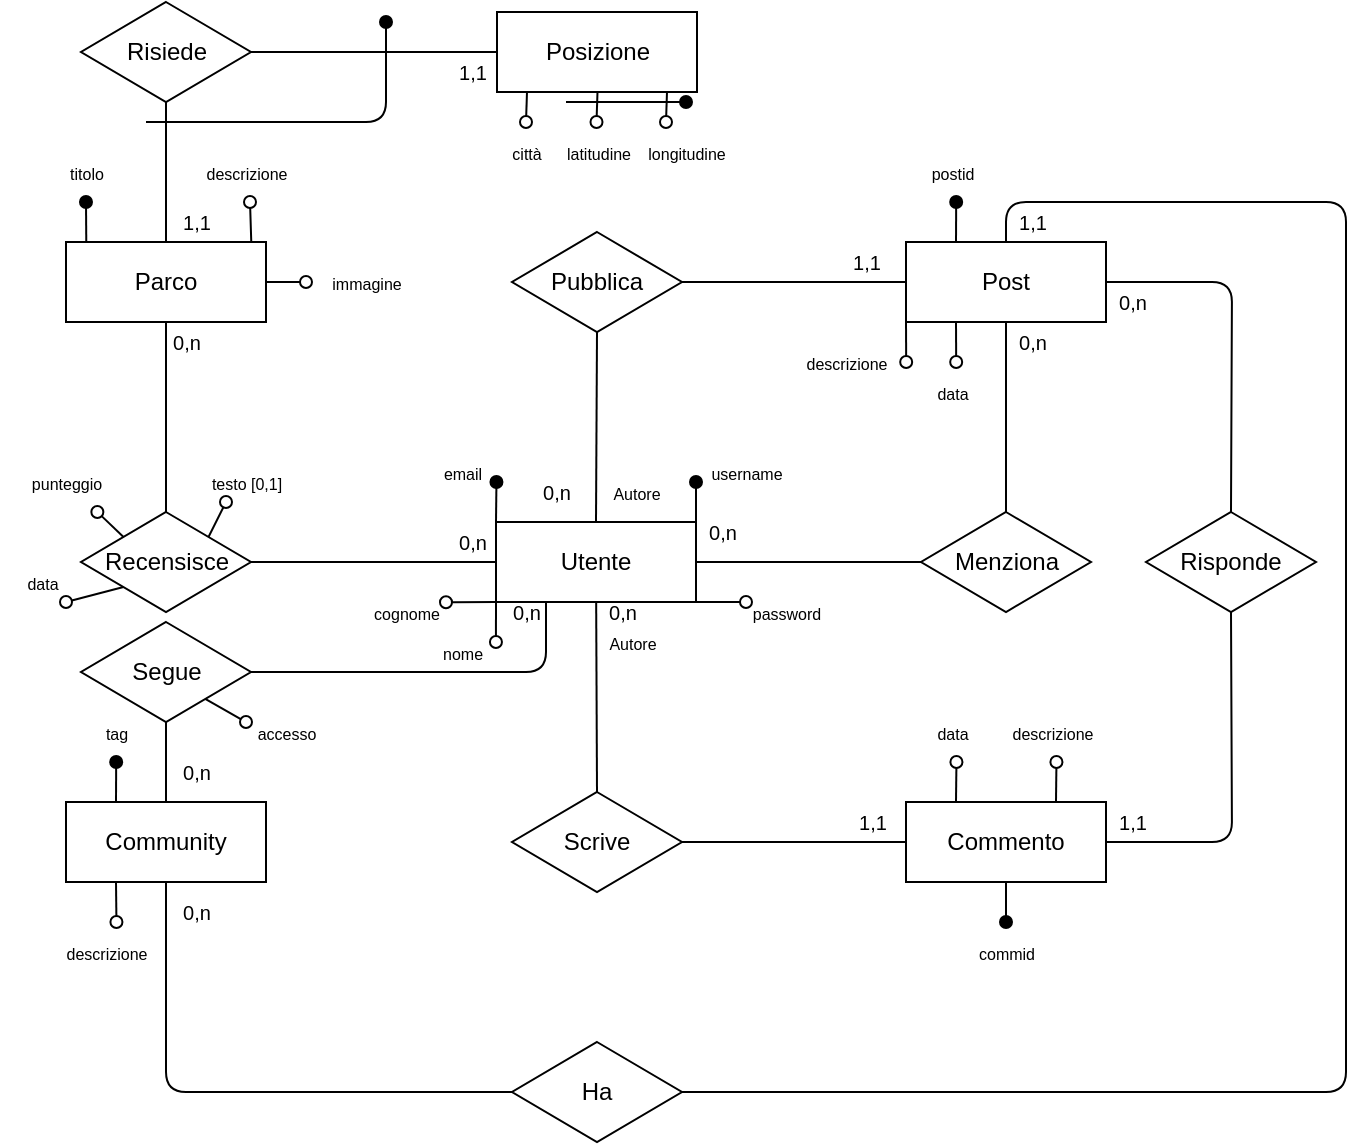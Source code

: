 <mxfile>
    <diagram id="zKmZUeZe92gtSuhLSKFg" name="Page-1">
        <mxGraphModel dx="358" dy="250" grid="1" gridSize="10" guides="1" tooltips="1" connect="1" arrows="1" fold="1" page="1" pageScale="1" pageWidth="850" pageHeight="1100" math="0" shadow="0">
            <root>
                <mxCell id="0"/>
                <mxCell id="1" parent="0"/>
                <mxCell id="24" style="edgeStyle=none;html=1;entryX=1;entryY=0.5;entryDx=0;entryDy=0;endArrow=none;endFill=0;exitX=0.25;exitY=1;exitDx=0;exitDy=0;" parent="1" source="2" target="23" edge="1">
                    <mxGeometry relative="1" as="geometry">
                        <Array as="points">
                            <mxPoint x="400" y="335"/>
                        </Array>
                    </mxGeometry>
                </mxCell>
                <mxCell id="27" style="edgeStyle=none;html=1;entryX=0.5;entryY=0;entryDx=0;entryDy=0;endArrow=none;endFill=0;" parent="1" source="2" target="26" edge="1">
                    <mxGeometry relative="1" as="geometry"/>
                </mxCell>
                <mxCell id="32" style="edgeStyle=none;html=1;entryX=0;entryY=0.5;entryDx=0;entryDy=0;endArrow=none;endFill=0;" parent="1" source="2" target="20" edge="1">
                    <mxGeometry relative="1" as="geometry"/>
                </mxCell>
                <mxCell id="95" style="edgeStyle=none;html=1;exitX=0;exitY=0;exitDx=0;exitDy=0;endArrow=oval;endFill=1;" parent="1" source="2" edge="1">
                    <mxGeometry relative="1" as="geometry">
                        <mxPoint x="375.222" y="240" as="targetPoint"/>
                    </mxGeometry>
                </mxCell>
                <mxCell id="96" style="edgeStyle=none;html=1;exitX=1;exitY=1;exitDx=0;exitDy=0;endArrow=oval;endFill=0;" parent="1" source="2" edge="1">
                    <mxGeometry relative="1" as="geometry">
                        <mxPoint x="500" y="300" as="targetPoint"/>
                    </mxGeometry>
                </mxCell>
                <mxCell id="97" style="edgeStyle=none;html=1;exitX=0;exitY=1;exitDx=0;exitDy=0;endArrow=oval;endFill=0;" parent="1" source="2" edge="1">
                    <mxGeometry relative="1" as="geometry">
                        <mxPoint x="350" y="300.138" as="targetPoint"/>
                    </mxGeometry>
                </mxCell>
                <mxCell id="99" style="edgeStyle=none;html=1;exitX=0;exitY=1;exitDx=0;exitDy=0;endArrow=oval;endFill=0;" parent="1" source="2" edge="1">
                    <mxGeometry relative="1" as="geometry">
                        <mxPoint x="374.973" y="320" as="targetPoint"/>
                    </mxGeometry>
                </mxCell>
                <mxCell id="113" style="edgeStyle=none;html=1;exitX=0;exitY=0.5;exitDx=0;exitDy=0;entryX=1;entryY=0.5;entryDx=0;entryDy=0;endArrow=none;endFill=0;" parent="1" source="2" target="112" edge="1">
                    <mxGeometry relative="1" as="geometry"/>
                </mxCell>
                <mxCell id="2" value="Utente" style="whiteSpace=wrap;html=1;align=center;" parent="1" vertex="1">
                    <mxGeometry x="375" y="260" width="100" height="40" as="geometry"/>
                </mxCell>
                <mxCell id="43" style="edgeStyle=none;html=1;entryX=0.5;entryY=1;entryDx=0;entryDy=0;endArrow=none;endFill=0;" parent="1" source="7" target="41" edge="1">
                    <mxGeometry relative="1" as="geometry"/>
                </mxCell>
                <mxCell id="108" style="edgeStyle=none;html=1;endArrow=oval;endFill=1;" parent="1" edge="1">
                    <mxGeometry relative="1" as="geometry">
                        <mxPoint x="320" y="10" as="targetPoint"/>
                        <mxPoint x="200" y="60" as="sourcePoint"/>
                        <Array as="points">
                            <mxPoint x="320" y="60"/>
                        </Array>
                    </mxGeometry>
                </mxCell>
                <mxCell id="114" style="edgeStyle=none;html=1;exitX=0.5;exitY=1;exitDx=0;exitDy=0;entryX=0.5;entryY=0;entryDx=0;entryDy=0;endArrow=none;endFill=0;" parent="1" source="7" target="112" edge="1">
                    <mxGeometry relative="1" as="geometry"/>
                </mxCell>
                <mxCell id="7" value="Parco" style="whiteSpace=wrap;html=1;align=center;" parent="1" vertex="1">
                    <mxGeometry x="160" y="120" width="100" height="40" as="geometry"/>
                </mxCell>
                <mxCell id="25" style="edgeStyle=none;html=1;entryX=0.5;entryY=1;entryDx=0;entryDy=0;endArrow=none;endFill=0;" parent="1" source="8" target="23" edge="1">
                    <mxGeometry relative="1" as="geometry"/>
                </mxCell>
                <mxCell id="30" style="edgeStyle=none;html=1;entryX=0;entryY=0.5;entryDx=0;entryDy=0;endArrow=none;endFill=0;" parent="1" source="8" target="29" edge="1">
                    <mxGeometry relative="1" as="geometry">
                        <Array as="points">
                            <mxPoint x="210" y="545"/>
                        </Array>
                    </mxGeometry>
                </mxCell>
                <mxCell id="61" style="edgeStyle=none;html=1;exitX=0.25;exitY=0;exitDx=0;exitDy=0;endArrow=oval;endFill=1;" parent="1" source="8" edge="1">
                    <mxGeometry relative="1" as="geometry">
                        <mxPoint x="185.095" y="380" as="targetPoint"/>
                    </mxGeometry>
                </mxCell>
                <mxCell id="92" style="edgeStyle=none;html=1;exitX=0.25;exitY=1;exitDx=0;exitDy=0;endArrow=oval;endFill=0;" parent="1" source="8" edge="1">
                    <mxGeometry relative="1" as="geometry">
                        <mxPoint x="185.222" y="460" as="targetPoint"/>
                    </mxGeometry>
                </mxCell>
                <mxCell id="8" value="Community" style="whiteSpace=wrap;html=1;align=center;" parent="1" vertex="1">
                    <mxGeometry x="160" y="400" width="100" height="40" as="geometry"/>
                </mxCell>
                <mxCell id="34" style="edgeStyle=none;html=1;entryX=0.5;entryY=1;entryDx=0;entryDy=0;endArrow=none;endFill=0;" parent="1" source="9" target="33" edge="1">
                    <mxGeometry relative="1" as="geometry">
                        <Array as="points">
                            <mxPoint x="743" y="420"/>
                        </Array>
                    </mxGeometry>
                </mxCell>
                <mxCell id="82" style="edgeStyle=none;html=1;exitX=0.25;exitY=0;exitDx=0;exitDy=0;endArrow=oval;endFill=0;" parent="1" source="9" edge="1">
                    <mxGeometry relative="1" as="geometry">
                        <mxPoint x="605.222" y="380" as="targetPoint"/>
                    </mxGeometry>
                </mxCell>
                <mxCell id="84" style="edgeStyle=none;html=1;endArrow=oval;endFill=1;" parent="1" source="9" edge="1">
                    <mxGeometry relative="1" as="geometry">
                        <mxPoint x="630" y="460" as="targetPoint"/>
                    </mxGeometry>
                </mxCell>
                <mxCell id="85" style="edgeStyle=none;html=1;exitX=0.75;exitY=0;exitDx=0;exitDy=0;endArrow=oval;endFill=0;" parent="1" source="9" edge="1">
                    <mxGeometry relative="1" as="geometry">
                        <mxPoint x="655.222" y="380" as="targetPoint"/>
                    </mxGeometry>
                </mxCell>
                <mxCell id="9" value="Commento" style="whiteSpace=wrap;html=1;align=center;" parent="1" vertex="1">
                    <mxGeometry x="580" y="400" width="100" height="40" as="geometry"/>
                </mxCell>
                <mxCell id="21" style="edgeStyle=none;html=1;entryX=0.5;entryY=0;entryDx=0;entryDy=0;endArrow=none;endFill=0;" parent="1" source="10" target="20" edge="1">
                    <mxGeometry relative="1" as="geometry"/>
                </mxCell>
                <mxCell id="35" style="edgeStyle=none;html=1;entryX=0.5;entryY=0;entryDx=0;entryDy=0;endArrow=none;endFill=0;" parent="1" source="10" target="33" edge="1">
                    <mxGeometry relative="1" as="geometry">
                        <Array as="points">
                            <mxPoint x="743" y="140"/>
                        </Array>
                    </mxGeometry>
                </mxCell>
                <mxCell id="65" style="edgeStyle=none;html=1;exitX=0.25;exitY=0;exitDx=0;exitDy=0;endArrow=oval;endFill=1;" parent="1" source="10" edge="1">
                    <mxGeometry relative="1" as="geometry">
                        <mxPoint x="605.095" y="100" as="targetPoint"/>
                    </mxGeometry>
                </mxCell>
                <mxCell id="66" style="edgeStyle=none;html=1;exitX=0.25;exitY=1;exitDx=0;exitDy=0;endArrow=oval;endFill=0;" parent="1" source="10" edge="1">
                    <mxGeometry relative="1" as="geometry">
                        <mxPoint x="605.095" y="180" as="targetPoint"/>
                    </mxGeometry>
                </mxCell>
                <mxCell id="67" style="edgeStyle=none;html=1;exitX=0.75;exitY=1;exitDx=0;exitDy=0;endArrow=oval;endFill=0;" parent="1" edge="1">
                    <mxGeometry relative="1" as="geometry">
                        <mxPoint x="580.095" y="180" as="targetPoint"/>
                        <mxPoint x="580.0" y="160.0" as="sourcePoint"/>
                    </mxGeometry>
                </mxCell>
                <mxCell id="10" value="Post" style="whiteSpace=wrap;html=1;align=center;" parent="1" vertex="1">
                    <mxGeometry x="580" y="120" width="100" height="40" as="geometry"/>
                </mxCell>
                <mxCell id="18" style="edgeStyle=none;html=1;exitX=0.5;exitY=1;exitDx=0;exitDy=0;entryX=0.5;entryY=0;entryDx=0;entryDy=0;endArrow=none;endFill=0;" parent="1" source="12" target="2" edge="1">
                    <mxGeometry relative="1" as="geometry"/>
                </mxCell>
                <mxCell id="19" style="edgeStyle=none;html=1;entryX=0;entryY=0.5;entryDx=0;entryDy=0;endArrow=none;endFill=0;" parent="1" source="12" target="10" edge="1">
                    <mxGeometry relative="1" as="geometry"/>
                </mxCell>
                <mxCell id="12" value="Pubblica" style="shape=rhombus;perimeter=rhombusPerimeter;whiteSpace=wrap;html=1;align=center;" parent="1" vertex="1">
                    <mxGeometry x="383" y="115" width="85" height="50" as="geometry"/>
                </mxCell>
                <mxCell id="20" value="Menziona" style="shape=rhombus;perimeter=rhombusPerimeter;whiteSpace=wrap;html=1;align=center;" parent="1" vertex="1">
                    <mxGeometry x="587.5" y="255" width="85" height="50" as="geometry"/>
                </mxCell>
                <mxCell id="59" style="edgeStyle=none;html=1;exitX=0.718;exitY=0.757;exitDx=0;exitDy=0;endArrow=oval;endFill=0;exitPerimeter=0;" parent="1" source="23" edge="1">
                    <mxGeometry relative="1" as="geometry">
                        <mxPoint x="250" y="360" as="targetPoint"/>
                    </mxGeometry>
                </mxCell>
                <mxCell id="23" value="Segue" style="shape=rhombus;perimeter=rhombusPerimeter;whiteSpace=wrap;html=1;align=center;" parent="1" vertex="1">
                    <mxGeometry x="167.5" y="310" width="85" height="50" as="geometry"/>
                </mxCell>
                <mxCell id="28" style="edgeStyle=none;html=1;entryX=0;entryY=0.5;entryDx=0;entryDy=0;endArrow=none;endFill=0;" parent="1" source="26" target="9" edge="1">
                    <mxGeometry relative="1" as="geometry"/>
                </mxCell>
                <mxCell id="26" value="Scrive" style="shape=rhombus;perimeter=rhombusPerimeter;whiteSpace=wrap;html=1;align=center;" parent="1" vertex="1">
                    <mxGeometry x="383" y="395" width="85" height="50" as="geometry"/>
                </mxCell>
                <mxCell id="31" style="edgeStyle=none;html=1;entryX=0.5;entryY=0;entryDx=0;entryDy=0;endArrow=none;endFill=0;" parent="1" source="29" target="10" edge="1">
                    <mxGeometry relative="1" as="geometry">
                        <Array as="points">
                            <mxPoint x="800" y="545"/>
                            <mxPoint x="800" y="140"/>
                            <mxPoint x="800" y="100"/>
                            <mxPoint x="630" y="100"/>
                        </Array>
                    </mxGeometry>
                </mxCell>
                <mxCell id="29" value="Ha" style="shape=rhombus;perimeter=rhombusPerimeter;whiteSpace=wrap;html=1;align=center;" parent="1" vertex="1">
                    <mxGeometry x="383" y="520" width="85" height="50" as="geometry"/>
                </mxCell>
                <mxCell id="33" value="Risponde" style="shape=rhombus;perimeter=rhombusPerimeter;whiteSpace=wrap;html=1;align=center;" parent="1" vertex="1">
                    <mxGeometry x="700" y="255" width="85" height="50" as="geometry"/>
                </mxCell>
                <mxCell id="37" style="edgeStyle=none;html=1;exitX=0.5;exitY=0;exitDx=0;exitDy=0;endArrow=oval;endFill=0;" parent="1" edge="1">
                    <mxGeometry relative="1" as="geometry">
                        <mxPoint x="252" y="100" as="targetPoint"/>
                        <mxPoint x="252.64" y="120" as="sourcePoint"/>
                    </mxGeometry>
                </mxCell>
                <mxCell id="38" style="edgeStyle=none;html=1;exitX=0.5;exitY=0;exitDx=0;exitDy=0;endArrow=oval;endFill=1;" parent="1" edge="1">
                    <mxGeometry relative="1" as="geometry">
                        <mxPoint x="169.997" y="100" as="targetPoint"/>
                        <mxPoint x="170.14" y="120" as="sourcePoint"/>
                    </mxGeometry>
                </mxCell>
                <mxCell id="39" style="edgeStyle=none;html=1;exitX=1;exitY=0.5;exitDx=0;exitDy=0;endArrow=oval;endFill=0;" parent="1" source="7" edge="1">
                    <mxGeometry relative="1" as="geometry">
                        <mxPoint x="280" y="140" as="targetPoint"/>
                        <mxPoint x="270.14" y="150" as="sourcePoint"/>
                    </mxGeometry>
                </mxCell>
                <mxCell id="40" value="&lt;font style=&quot;font-size: 8px;&quot;&gt;titolo&lt;/font&gt;" style="text;html=1;align=center;verticalAlign=middle;resizable=0;points=[];autosize=1;strokeColor=none;fillColor=none;" parent="1" vertex="1">
                    <mxGeometry x="150" y="70" width="40" height="30" as="geometry"/>
                </mxCell>
                <mxCell id="45" style="edgeStyle=none;html=1;entryX=0;entryY=0.5;entryDx=0;entryDy=0;endArrow=none;endFill=0;" parent="1" source="41" target="42" edge="1">
                    <mxGeometry relative="1" as="geometry"/>
                </mxCell>
                <mxCell id="41" value="Risiede" style="shape=rhombus;perimeter=rhombusPerimeter;whiteSpace=wrap;html=1;align=center;" parent="1" vertex="1">
                    <mxGeometry x="167.5" width="85" height="50" as="geometry"/>
                </mxCell>
                <mxCell id="42" value="Posizione" style="whiteSpace=wrap;html=1;align=center;" parent="1" vertex="1">
                    <mxGeometry x="375.5" y="5" width="100" height="40" as="geometry"/>
                </mxCell>
                <mxCell id="46" style="edgeStyle=none;html=1;exitX=0.25;exitY=1;exitDx=0;exitDy=0;endArrow=oval;endFill=0;" parent="1" edge="1">
                    <mxGeometry relative="1" as="geometry">
                        <mxPoint x="390" y="60" as="targetPoint"/>
                        <mxPoint x="390.5" y="45" as="sourcePoint"/>
                    </mxGeometry>
                </mxCell>
                <mxCell id="47" style="edgeStyle=none;html=1;exitX=0.25;exitY=1;exitDx=0;exitDy=0;endArrow=oval;endFill=0;" parent="1" edge="1">
                    <mxGeometry relative="1" as="geometry">
                        <mxPoint x="460" y="60" as="targetPoint"/>
                        <mxPoint x="460.5" y="45" as="sourcePoint"/>
                    </mxGeometry>
                </mxCell>
                <mxCell id="49" value="&lt;span style=&quot;font-size: 8px;&quot;&gt;città&lt;/span&gt;" style="text;html=1;align=center;verticalAlign=middle;resizable=0;points=[];autosize=1;strokeColor=none;fillColor=none;" parent="1" vertex="1">
                    <mxGeometry x="370" y="60" width="40" height="30" as="geometry"/>
                </mxCell>
                <mxCell id="50" value="&lt;span style=&quot;font-size: 8px;&quot;&gt;longitudine&lt;/span&gt;" style="text;html=1;align=center;verticalAlign=middle;resizable=0;points=[];autosize=1;strokeColor=none;fillColor=none;" parent="1" vertex="1">
                    <mxGeometry x="440" y="60" width="60" height="30" as="geometry"/>
                </mxCell>
                <mxCell id="51" value="&lt;span style=&quot;font-size: 8px;&quot;&gt;latitudine&lt;/span&gt;" style="text;html=1;align=center;verticalAlign=middle;resizable=0;points=[];autosize=1;strokeColor=none;fillColor=none;" parent="1" vertex="1">
                    <mxGeometry x="395.5" y="60" width="60" height="30" as="geometry"/>
                </mxCell>
                <mxCell id="54" style="edgeStyle=none;html=1;exitX=0.25;exitY=1;exitDx=0;exitDy=0;endArrow=oval;endFill=0;" parent="1" edge="1">
                    <mxGeometry relative="1" as="geometry">
                        <mxPoint x="425.25" y="60" as="targetPoint"/>
                        <mxPoint x="425.75" y="45" as="sourcePoint"/>
                    </mxGeometry>
                </mxCell>
                <mxCell id="57" value="&lt;font style=&quot;font-size: 8px;&quot;&gt;descrizione&lt;/font&gt;" style="text;html=1;align=center;verticalAlign=middle;resizable=0;points=[];autosize=1;strokeColor=none;fillColor=none;" parent="1" vertex="1">
                    <mxGeometry x="220" y="70" width="60" height="30" as="geometry"/>
                </mxCell>
                <mxCell id="58" value="&lt;font style=&quot;font-size: 8px;&quot;&gt;immagine&lt;/font&gt;" style="text;html=1;align=center;verticalAlign=middle;resizable=0;points=[];autosize=1;strokeColor=none;fillColor=none;" parent="1" vertex="1">
                    <mxGeometry x="280" y="125" width="60" height="30" as="geometry"/>
                </mxCell>
                <mxCell id="60" value="&lt;font style=&quot;font-size: 8px;&quot;&gt;accesso&lt;/font&gt;" style="text;html=1;align=center;verticalAlign=middle;resizable=0;points=[];autosize=1;strokeColor=none;fillColor=none;" parent="1" vertex="1">
                    <mxGeometry x="245" y="350" width="50" height="30" as="geometry"/>
                </mxCell>
                <mxCell id="63" value="&lt;font style=&quot;font-size: 8px;&quot;&gt;tag&lt;/font&gt;" style="text;html=1;align=center;verticalAlign=middle;resizable=0;points=[];autosize=1;strokeColor=none;fillColor=none;" parent="1" vertex="1">
                    <mxGeometry x="170" y="350" width="30" height="30" as="geometry"/>
                </mxCell>
                <mxCell id="64" value="&lt;font style=&quot;font-size: 8px;&quot;&gt;descrizione&lt;/font&gt;" style="text;html=1;align=center;verticalAlign=middle;resizable=0;points=[];autosize=1;strokeColor=none;fillColor=none;" parent="1" vertex="1">
                    <mxGeometry x="150" y="460" width="60" height="30" as="geometry"/>
                </mxCell>
                <mxCell id="68" value="&lt;span style=&quot;font-size: 8px;&quot;&gt;postid&lt;/span&gt;" style="text;html=1;align=center;verticalAlign=middle;resizable=0;points=[];autosize=1;strokeColor=none;fillColor=none;" parent="1" vertex="1">
                    <mxGeometry x="582.5" y="70" width="40" height="30" as="geometry"/>
                </mxCell>
                <mxCell id="69" value="&lt;span style=&quot;font-size: 8px;&quot;&gt;data&lt;/span&gt;" style="text;html=1;align=center;verticalAlign=middle;resizable=0;points=[];autosize=1;strokeColor=none;fillColor=none;" parent="1" vertex="1">
                    <mxGeometry x="582.5" y="180" width="40" height="30" as="geometry"/>
                </mxCell>
                <mxCell id="70" value="&lt;span style=&quot;font-size: 8px;&quot;&gt;descrizione&lt;/span&gt;" style="text;html=1;align=center;verticalAlign=middle;resizable=0;points=[];autosize=1;strokeColor=none;fillColor=none;" parent="1" vertex="1">
                    <mxGeometry x="520" y="165" width="60" height="30" as="geometry"/>
                </mxCell>
                <mxCell id="71" value="&lt;span style=&quot;font-size: 8px;&quot;&gt;Autore&lt;/span&gt;" style="text;html=1;align=center;verticalAlign=middle;resizable=0;points=[];autosize=1;strokeColor=none;fillColor=none;" parent="1" vertex="1">
                    <mxGeometry x="420" y="230" width="50" height="30" as="geometry"/>
                </mxCell>
                <mxCell id="72" value="&lt;span style=&quot;font-size: 8px;&quot;&gt;Autore&lt;/span&gt;" style="text;html=1;align=center;verticalAlign=middle;resizable=0;points=[];autosize=1;strokeColor=none;fillColor=none;" parent="1" vertex="1">
                    <mxGeometry x="418" y="305" width="50" height="30" as="geometry"/>
                </mxCell>
                <mxCell id="73" value="&lt;font style=&quot;font-size: 10px;&quot;&gt;0,n&lt;/font&gt;" style="text;html=1;align=center;verticalAlign=middle;resizable=0;points=[];autosize=1;strokeColor=none;fillColor=none;" parent="1" vertex="1">
                    <mxGeometry x="622.5" y="155" width="40" height="30" as="geometry"/>
                </mxCell>
                <mxCell id="74" value="&lt;font style=&quot;font-size: 10px;&quot;&gt;0,n&lt;/font&gt;" style="text;html=1;align=center;verticalAlign=middle;resizable=0;points=[];autosize=1;strokeColor=none;fillColor=none;" parent="1" vertex="1">
                    <mxGeometry x="468" y="250" width="40" height="30" as="geometry"/>
                </mxCell>
                <mxCell id="75" value="&lt;font style=&quot;font-size: 10px;&quot;&gt;0,n&lt;/font&gt;" style="text;html=1;align=center;verticalAlign=middle;resizable=0;points=[];autosize=1;strokeColor=none;fillColor=none;" parent="1" vertex="1">
                    <mxGeometry x="385" y="230" width="40" height="30" as="geometry"/>
                </mxCell>
                <mxCell id="76" value="&lt;font style=&quot;font-size: 10px;&quot;&gt;1,1&lt;/font&gt;" style="text;html=1;align=center;verticalAlign=middle;resizable=0;points=[];autosize=1;strokeColor=none;fillColor=none;" parent="1" vertex="1">
                    <mxGeometry x="540" y="115" width="40" height="30" as="geometry"/>
                </mxCell>
                <mxCell id="77" value="&lt;font style=&quot;font-size: 10px;&quot;&gt;0,n&lt;/font&gt;" style="text;html=1;align=center;verticalAlign=middle;resizable=0;points=[];autosize=1;strokeColor=none;fillColor=none;" parent="1" vertex="1">
                    <mxGeometry x="418" y="290" width="40" height="30" as="geometry"/>
                </mxCell>
                <mxCell id="78" value="&lt;font style=&quot;font-size: 10px;&quot;&gt;0,n&lt;/font&gt;" style="text;html=1;align=center;verticalAlign=middle;resizable=0;points=[];autosize=1;strokeColor=none;fillColor=none;" parent="1" vertex="1">
                    <mxGeometry x="672.5" y="135" width="40" height="30" as="geometry"/>
                </mxCell>
                <mxCell id="79" value="&lt;font style=&quot;font-size: 10px;&quot;&gt;1,1&lt;/font&gt;" style="text;html=1;align=center;verticalAlign=middle;resizable=0;points=[];autosize=1;strokeColor=none;fillColor=none;" parent="1" vertex="1">
                    <mxGeometry x="622.5" y="95" width="40" height="30" as="geometry"/>
                </mxCell>
                <mxCell id="80" value="&lt;font style=&quot;font-size: 10px;&quot;&gt;1,1&lt;/font&gt;" style="text;html=1;align=center;verticalAlign=middle;resizable=0;points=[];autosize=1;strokeColor=none;fillColor=none;" parent="1" vertex="1">
                    <mxGeometry x="672.5" y="395" width="40" height="30" as="geometry"/>
                </mxCell>
                <mxCell id="81" value="&lt;font style=&quot;font-size: 10px;&quot;&gt;1,1&lt;/font&gt;" style="text;html=1;align=center;verticalAlign=middle;resizable=0;points=[];autosize=1;strokeColor=none;fillColor=none;" parent="1" vertex="1">
                    <mxGeometry x="542.5" y="395" width="40" height="30" as="geometry"/>
                </mxCell>
                <mxCell id="88" value="&lt;span style=&quot;font-size: 8px;&quot;&gt;commid&lt;/span&gt;" style="text;html=1;align=center;verticalAlign=middle;resizable=0;points=[];autosize=1;strokeColor=none;fillColor=none;" parent="1" vertex="1">
                    <mxGeometry x="605" y="460" width="50" height="30" as="geometry"/>
                </mxCell>
                <mxCell id="89" value="&lt;span style=&quot;font-size: 8px;&quot;&gt;descrizione&lt;/span&gt;" style="text;html=1;align=center;verticalAlign=middle;resizable=0;points=[];autosize=1;strokeColor=none;fillColor=none;" parent="1" vertex="1">
                    <mxGeometry x="622.5" y="350" width="60" height="30" as="geometry"/>
                </mxCell>
                <mxCell id="90" value="&lt;span style=&quot;font-size: 8px;&quot;&gt;data&lt;/span&gt;" style="text;html=1;align=center;verticalAlign=middle;resizable=0;points=[];autosize=1;strokeColor=none;fillColor=none;" parent="1" vertex="1">
                    <mxGeometry x="582.5" y="350" width="40" height="30" as="geometry"/>
                </mxCell>
                <mxCell id="91" value="&lt;font style=&quot;font-size: 10px;&quot;&gt;0,n&lt;/font&gt;" style="text;html=1;align=center;verticalAlign=middle;resizable=0;points=[];autosize=1;strokeColor=none;fillColor=none;" parent="1" vertex="1">
                    <mxGeometry x="370" y="290" width="40" height="30" as="geometry"/>
                </mxCell>
                <mxCell id="93" value="&lt;font style=&quot;font-size: 10px;&quot;&gt;0,n&lt;/font&gt;" style="text;html=1;align=center;verticalAlign=middle;resizable=0;points=[];autosize=1;strokeColor=none;fillColor=none;" parent="1" vertex="1">
                    <mxGeometry x="205" y="370" width="40" height="30" as="geometry"/>
                </mxCell>
                <mxCell id="94" value="&lt;font style=&quot;font-size: 10px;&quot;&gt;0,n&lt;/font&gt;" style="text;html=1;align=center;verticalAlign=middle;resizable=0;points=[];autosize=1;strokeColor=none;fillColor=none;" parent="1" vertex="1">
                    <mxGeometry x="205" y="440" width="40" height="30" as="geometry"/>
                </mxCell>
                <mxCell id="100" style="edgeStyle=none;html=1;exitX=1;exitY=1;exitDx=0;exitDy=0;endArrow=oval;endFill=1;" parent="1" edge="1">
                    <mxGeometry relative="1" as="geometry">
                        <mxPoint x="475" y="240" as="targetPoint"/>
                        <mxPoint x="475" y="259.73" as="sourcePoint"/>
                    </mxGeometry>
                </mxCell>
                <mxCell id="101" value="&lt;span style=&quot;font-size: 8px;&quot;&gt;username&lt;/span&gt;" style="text;html=1;align=center;verticalAlign=middle;resizable=0;points=[];autosize=1;strokeColor=none;fillColor=none;" parent="1" vertex="1">
                    <mxGeometry x="470" y="220" width="60" height="30" as="geometry"/>
                </mxCell>
                <mxCell id="102" value="&lt;span style=&quot;font-size: 8px;&quot;&gt;email&lt;/span&gt;" style="text;html=1;align=center;verticalAlign=middle;resizable=0;points=[];autosize=1;strokeColor=none;fillColor=none;" parent="1" vertex="1">
                    <mxGeometry x="338" y="220" width="40" height="30" as="geometry"/>
                </mxCell>
                <mxCell id="103" value="&lt;span style=&quot;font-size: 8px;&quot;&gt;password&lt;/span&gt;" style="text;html=1;align=center;verticalAlign=middle;resizable=0;points=[];autosize=1;strokeColor=none;fillColor=none;" parent="1" vertex="1">
                    <mxGeometry x="490" y="290" width="60" height="30" as="geometry"/>
                </mxCell>
                <mxCell id="104" value="&lt;span style=&quot;font-size: 8px;&quot;&gt;nome&lt;/span&gt;" style="text;html=1;align=center;verticalAlign=middle;resizable=0;points=[];autosize=1;strokeColor=none;fillColor=none;" parent="1" vertex="1">
                    <mxGeometry x="338" y="310" width="40" height="30" as="geometry"/>
                </mxCell>
                <mxCell id="105" value="&lt;span style=&quot;font-size: 8px;&quot;&gt;cognome&lt;/span&gt;" style="text;html=1;align=center;verticalAlign=middle;resizable=0;points=[];autosize=1;strokeColor=none;fillColor=none;" parent="1" vertex="1">
                    <mxGeometry x="300" y="290" width="60" height="30" as="geometry"/>
                </mxCell>
                <mxCell id="109" value="&lt;font style=&quot;font-size: 10px;&quot;&gt;1,1&lt;/font&gt;" style="text;html=1;align=center;verticalAlign=middle;resizable=0;points=[];autosize=1;strokeColor=none;fillColor=none;" parent="1" vertex="1">
                    <mxGeometry x="343" y="20" width="40" height="30" as="geometry"/>
                </mxCell>
                <mxCell id="110" value="&lt;font style=&quot;font-size: 10px;&quot;&gt;1,1&lt;/font&gt;" style="text;html=1;align=center;verticalAlign=middle;resizable=0;points=[];autosize=1;strokeColor=none;fillColor=none;" parent="1" vertex="1">
                    <mxGeometry x="205" y="95" width="40" height="30" as="geometry"/>
                </mxCell>
                <mxCell id="111" style="edgeStyle=none;html=1;endArrow=oval;endFill=1;" parent="1" edge="1">
                    <mxGeometry relative="1" as="geometry">
                        <mxPoint x="470" y="50" as="targetPoint"/>
                        <mxPoint x="410" y="50" as="sourcePoint"/>
                        <Array as="points">
                            <mxPoint x="440" y="50"/>
                        </Array>
                    </mxGeometry>
                </mxCell>
                <mxCell id="120" style="edgeStyle=none;html=1;exitX=0;exitY=1;exitDx=0;exitDy=0;endArrow=oval;endFill=0;" parent="1" source="112" edge="1">
                    <mxGeometry relative="1" as="geometry">
                        <mxPoint x="160" y="300" as="targetPoint"/>
                    </mxGeometry>
                </mxCell>
                <mxCell id="124" style="edgeStyle=none;html=1;exitX=1;exitY=0;exitDx=0;exitDy=0;endArrow=oval;endFill=0;" parent="1" source="112" edge="1">
                    <mxGeometry relative="1" as="geometry">
                        <mxPoint x="240" y="250" as="targetPoint"/>
                    </mxGeometry>
                </mxCell>
                <mxCell id="112" value="Recensisce" style="shape=rhombus;perimeter=rhombusPerimeter;whiteSpace=wrap;html=1;align=center;" parent="1" vertex="1">
                    <mxGeometry x="167.5" y="255" width="85" height="50" as="geometry"/>
                </mxCell>
                <mxCell id="115" value="&lt;font style=&quot;font-size: 8px;&quot;&gt;data&lt;/font&gt;" style="text;html=1;align=center;verticalAlign=middle;resizable=0;points=[];autosize=1;strokeColor=none;fillColor=none;" parent="1" vertex="1">
                    <mxGeometry x="127.5" y="275" width="40" height="30" as="geometry"/>
                </mxCell>
                <mxCell id="116" value="&lt;font style=&quot;font-size: 8px;&quot;&gt;testo [0,1]&lt;/font&gt;" style="text;html=1;align=center;verticalAlign=middle;resizable=0;points=[];autosize=1;strokeColor=none;fillColor=none;" parent="1" vertex="1">
                    <mxGeometry x="220" y="225" width="60" height="30" as="geometry"/>
                </mxCell>
                <mxCell id="117" value="&lt;font style=&quot;font-size: 8px;&quot;&gt;punteggio&lt;/font&gt;" style="text;html=1;align=center;verticalAlign=middle;resizable=0;points=[];autosize=1;strokeColor=none;fillColor=none;" parent="1" vertex="1">
                    <mxGeometry x="130" y="225" width="60" height="30" as="geometry"/>
                </mxCell>
                <mxCell id="118" style="edgeStyle=none;html=1;exitX=0;exitY=0;exitDx=0;exitDy=0;endArrow=oval;endFill=0;" parent="1" source="112" target="117" edge="1">
                    <mxGeometry relative="1" as="geometry"/>
                </mxCell>
                <mxCell id="125" value="&lt;font style=&quot;font-size: 10px;&quot;&gt;0,n&lt;/font&gt;" style="text;html=1;align=center;verticalAlign=middle;resizable=0;points=[];autosize=1;strokeColor=none;fillColor=none;" parent="1" vertex="1">
                    <mxGeometry x="343" y="255" width="40" height="30" as="geometry"/>
                </mxCell>
                <mxCell id="126" value="&lt;font style=&quot;font-size: 10px;&quot;&gt;0,n&lt;/font&gt;" style="text;html=1;align=center;verticalAlign=middle;resizable=0;points=[];autosize=1;strokeColor=none;fillColor=none;" parent="1" vertex="1">
                    <mxGeometry x="200" y="155" width="40" height="30" as="geometry"/>
                </mxCell>
            </root>
        </mxGraphModel>
    </diagram>
</mxfile>